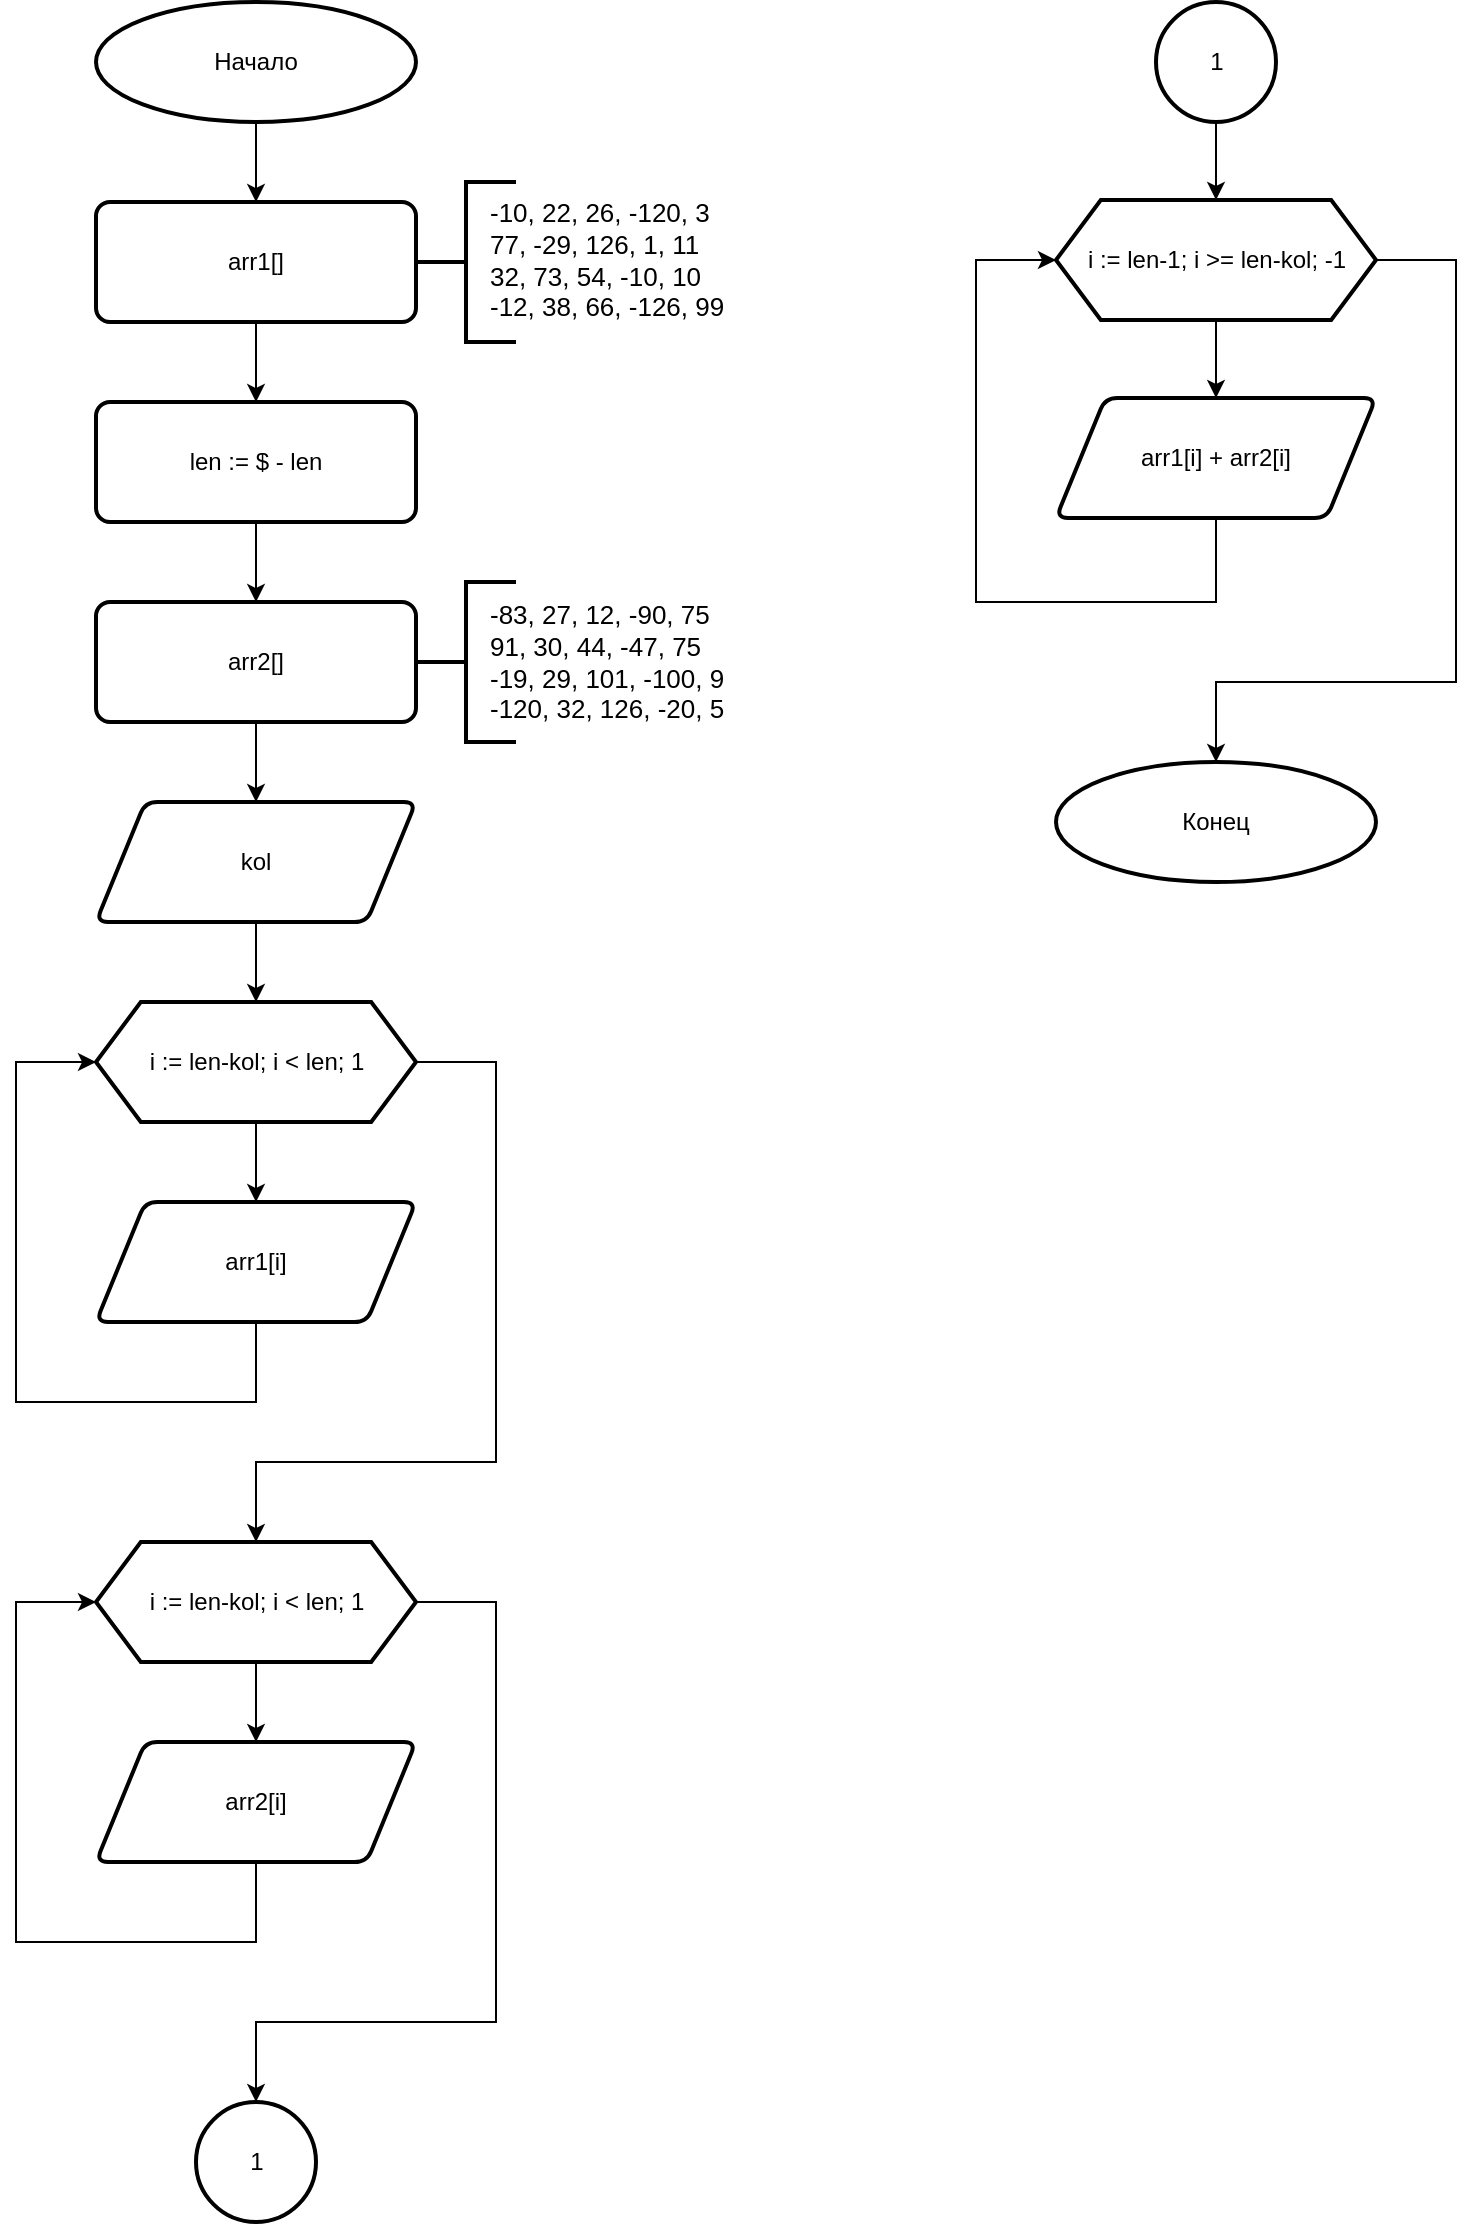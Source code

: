 <mxfile version="12.1.0" type="device" pages="1"><diagram id="0yXGfJSHkqhCLTfec8DN" name="Page-1"><mxGraphModel dx="951" dy="616" grid="1" gridSize="10" guides="1" tooltips="1" connect="1" arrows="1" fold="1" page="1" pageScale="1" pageWidth="1654" pageHeight="2336" math="0" shadow="0"><root><mxCell id="0"/><mxCell id="1" parent="0"/><mxCell id="EfINhTOQe-3GliifSxLj-13" style="edgeStyle=orthogonalEdgeStyle;rounded=0;orthogonalLoop=1;jettySize=auto;html=1;exitX=0.5;exitY=1;exitDx=0;exitDy=0;exitPerimeter=0;entryX=0.5;entryY=0;entryDx=0;entryDy=0;" parent="1" source="EfINhTOQe-3GliifSxLj-1" target="EfINhTOQe-3GliifSxLj-3" edge="1"><mxGeometry relative="1" as="geometry"/></mxCell><mxCell id="EfINhTOQe-3GliifSxLj-1" value="Начало" style="strokeWidth=2;html=1;shape=mxgraph.flowchart.start_1;whiteSpace=wrap;" parent="1" vertex="1"><mxGeometry x="120" y="40" width="160" height="60" as="geometry"/></mxCell><mxCell id="EfINhTOQe-3GliifSxLj-17" style="edgeStyle=orthogonalEdgeStyle;rounded=0;orthogonalLoop=1;jettySize=auto;html=1;exitX=0.5;exitY=1;exitDx=0;exitDy=0;entryX=0.5;entryY=0;entryDx=0;entryDy=0;" parent="1" source="EfINhTOQe-3GliifSxLj-2" target="EfINhTOQe-3GliifSxLj-9" edge="1"><mxGeometry relative="1" as="geometry"/></mxCell><mxCell id="EfINhTOQe-3GliifSxLj-2" value="kol" style="shape=parallelogram;html=1;strokeWidth=2;perimeter=parallelogramPerimeter;whiteSpace=wrap;rounded=1;arcSize=12;size=0.154;" parent="1" vertex="1"><mxGeometry x="120" y="440" width="160" height="60" as="geometry"/></mxCell><mxCell id="EfINhTOQe-3GliifSxLj-14" style="edgeStyle=orthogonalEdgeStyle;rounded=0;orthogonalLoop=1;jettySize=auto;html=1;exitX=0.5;exitY=1;exitDx=0;exitDy=0;entryX=0.5;entryY=0;entryDx=0;entryDy=0;" parent="1" source="EfINhTOQe-3GliifSxLj-3" target="EfINhTOQe-3GliifSxLj-10" edge="1"><mxGeometry relative="1" as="geometry"/></mxCell><mxCell id="EfINhTOQe-3GliifSxLj-3" value="arr1[]" style="rounded=1;whiteSpace=wrap;html=1;absoluteArcSize=1;arcSize=14;strokeWidth=2;" parent="1" vertex="1"><mxGeometry x="120" y="140" width="160" height="60" as="geometry"/></mxCell><mxCell id="EfINhTOQe-3GliifSxLj-16" style="edgeStyle=orthogonalEdgeStyle;rounded=0;orthogonalLoop=1;jettySize=auto;html=1;exitX=0.5;exitY=1;exitDx=0;exitDy=0;entryX=0.5;entryY=0;entryDx=0;entryDy=0;" parent="1" source="EfINhTOQe-3GliifSxLj-4" target="EfINhTOQe-3GliifSxLj-2" edge="1"><mxGeometry relative="1" as="geometry"/></mxCell><mxCell id="EfINhTOQe-3GliifSxLj-4" value="arr2[]" style="rounded=1;whiteSpace=wrap;html=1;absoluteArcSize=1;arcSize=14;strokeWidth=2;" parent="1" vertex="1"><mxGeometry x="120" y="340" width="160" height="60" as="geometry"/></mxCell><mxCell id="EfINhTOQe-3GliifSxLj-5" value="" style="strokeWidth=2;html=1;shape=mxgraph.flowchart.annotation_2;align=left;labelPosition=right;pointerEvents=1;connectable=0;" parent="1" vertex="1"><mxGeometry x="280" y="130" width="50" height="80" as="geometry"/></mxCell><mxCell id="EfINhTOQe-3GliifSxLj-6" value="&lt;span style=&quot;font-family: , &amp;#34;blinkmacsystemfont&amp;#34; , &amp;#34;roboto&amp;#34; , &amp;#34;open sans&amp;#34; , &amp;#34;helvetica neue&amp;#34; , &amp;#34;noto sans armenian&amp;#34; , &amp;#34;noto sans bengali&amp;#34; , &amp;#34;noto sans cherokee&amp;#34; , &amp;#34;noto sans devanagari&amp;#34; , &amp;#34;noto sans ethiopic&amp;#34; , &amp;#34;noto sans georgian&amp;#34; , &amp;#34;noto sans hebrew&amp;#34; , &amp;#34;noto sans kannada&amp;#34; , &amp;#34;noto sans khmer&amp;#34; , &amp;#34;noto sans lao&amp;#34; , &amp;#34;noto sans osmanya&amp;#34; , &amp;#34;noto sans tamil&amp;#34; , &amp;#34;noto sans telugu&amp;#34; , &amp;#34;noto sans thai&amp;#34; , sans-serif ; font-size: 13px ; white-space: normal ; background-color: rgb(255 , 255 , 255)&quot;&gt;-10, 22, 26, -120, 3&lt;/span&gt;&lt;br style=&quot;font-family: , &amp;#34;blinkmacsystemfont&amp;#34; , &amp;#34;roboto&amp;#34; , &amp;#34;open sans&amp;#34; , &amp;#34;helvetica neue&amp;#34; , &amp;#34;noto sans armenian&amp;#34; , &amp;#34;noto sans bengali&amp;#34; , &amp;#34;noto sans cherokee&amp;#34; , &amp;#34;noto sans devanagari&amp;#34; , &amp;#34;noto sans ethiopic&amp;#34; , &amp;#34;noto sans georgian&amp;#34; , &amp;#34;noto sans hebrew&amp;#34; , &amp;#34;noto sans kannada&amp;#34; , &amp;#34;noto sans khmer&amp;#34; , &amp;#34;noto sans lao&amp;#34; , &amp;#34;noto sans osmanya&amp;#34; , &amp;#34;noto sans tamil&amp;#34; , &amp;#34;noto sans telugu&amp;#34; , &amp;#34;noto sans thai&amp;#34; , sans-serif ; font-size: 13px ; white-space: normal ; background-color: rgb(255 , 255 , 255)&quot;&gt;&lt;span style=&quot;font-family: , &amp;#34;blinkmacsystemfont&amp;#34; , &amp;#34;roboto&amp;#34; , &amp;#34;open sans&amp;#34; , &amp;#34;helvetica neue&amp;#34; , &amp;#34;noto sans armenian&amp;#34; , &amp;#34;noto sans bengali&amp;#34; , &amp;#34;noto sans cherokee&amp;#34; , &amp;#34;noto sans devanagari&amp;#34; , &amp;#34;noto sans ethiopic&amp;#34; , &amp;#34;noto sans georgian&amp;#34; , &amp;#34;noto sans hebrew&amp;#34; , &amp;#34;noto sans kannada&amp;#34; , &amp;#34;noto sans khmer&amp;#34; , &amp;#34;noto sans lao&amp;#34; , &amp;#34;noto sans osmanya&amp;#34; , &amp;#34;noto sans tamil&amp;#34; , &amp;#34;noto sans telugu&amp;#34; , &amp;#34;noto sans thai&amp;#34; , sans-serif ; font-size: 13px ; white-space: normal ; background-color: rgb(255 , 255 , 255)&quot;&gt;77, -29, 126, 1, 11&lt;/span&gt;&lt;br style=&quot;font-family: , &amp;#34;blinkmacsystemfont&amp;#34; , &amp;#34;roboto&amp;#34; , &amp;#34;open sans&amp;#34; , &amp;#34;helvetica neue&amp;#34; , &amp;#34;noto sans armenian&amp;#34; , &amp;#34;noto sans bengali&amp;#34; , &amp;#34;noto sans cherokee&amp;#34; , &amp;#34;noto sans devanagari&amp;#34; , &amp;#34;noto sans ethiopic&amp;#34; , &amp;#34;noto sans georgian&amp;#34; , &amp;#34;noto sans hebrew&amp;#34; , &amp;#34;noto sans kannada&amp;#34; , &amp;#34;noto sans khmer&amp;#34; , &amp;#34;noto sans lao&amp;#34; , &amp;#34;noto sans osmanya&amp;#34; , &amp;#34;noto sans tamil&amp;#34; , &amp;#34;noto sans telugu&amp;#34; , &amp;#34;noto sans thai&amp;#34; , sans-serif ; font-size: 13px ; white-space: normal ; background-color: rgb(255 , 255 , 255)&quot;&gt;&lt;span style=&quot;font-family: , &amp;#34;blinkmacsystemfont&amp;#34; , &amp;#34;roboto&amp;#34; , &amp;#34;open sans&amp;#34; , &amp;#34;helvetica neue&amp;#34; , &amp;#34;noto sans armenian&amp;#34; , &amp;#34;noto sans bengali&amp;#34; , &amp;#34;noto sans cherokee&amp;#34; , &amp;#34;noto sans devanagari&amp;#34; , &amp;#34;noto sans ethiopic&amp;#34; , &amp;#34;noto sans georgian&amp;#34; , &amp;#34;noto sans hebrew&amp;#34; , &amp;#34;noto sans kannada&amp;#34; , &amp;#34;noto sans khmer&amp;#34; , &amp;#34;noto sans lao&amp;#34; , &amp;#34;noto sans osmanya&amp;#34; , &amp;#34;noto sans tamil&amp;#34; , &amp;#34;noto sans telugu&amp;#34; , &amp;#34;noto sans thai&amp;#34; , sans-serif ; font-size: 13px ; white-space: normal ; background-color: rgb(255 , 255 , 255)&quot;&gt;32, 73, 54, -10, 10&lt;/span&gt;&lt;br style=&quot;font-family: , &amp;#34;blinkmacsystemfont&amp;#34; , &amp;#34;roboto&amp;#34; , &amp;#34;open sans&amp;#34; , &amp;#34;helvetica neue&amp;#34; , &amp;#34;noto sans armenian&amp;#34; , &amp;#34;noto sans bengali&amp;#34; , &amp;#34;noto sans cherokee&amp;#34; , &amp;#34;noto sans devanagari&amp;#34; , &amp;#34;noto sans ethiopic&amp;#34; , &amp;#34;noto sans georgian&amp;#34; , &amp;#34;noto sans hebrew&amp;#34; , &amp;#34;noto sans kannada&amp;#34; , &amp;#34;noto sans khmer&amp;#34; , &amp;#34;noto sans lao&amp;#34; , &amp;#34;noto sans osmanya&amp;#34; , &amp;#34;noto sans tamil&amp;#34; , &amp;#34;noto sans telugu&amp;#34; , &amp;#34;noto sans thai&amp;#34; , sans-serif ; font-size: 13px ; white-space: normal ; background-color: rgb(255 , 255 , 255)&quot;&gt;&lt;span style=&quot;font-family: , &amp;#34;blinkmacsystemfont&amp;#34; , &amp;#34;roboto&amp;#34; , &amp;#34;open sans&amp;#34; , &amp;#34;helvetica neue&amp;#34; , &amp;#34;noto sans armenian&amp;#34; , &amp;#34;noto sans bengali&amp;#34; , &amp;#34;noto sans cherokee&amp;#34; , &amp;#34;noto sans devanagari&amp;#34; , &amp;#34;noto sans ethiopic&amp;#34; , &amp;#34;noto sans georgian&amp;#34; , &amp;#34;noto sans hebrew&amp;#34; , &amp;#34;noto sans kannada&amp;#34; , &amp;#34;noto sans khmer&amp;#34; , &amp;#34;noto sans lao&amp;#34; , &amp;#34;noto sans osmanya&amp;#34; , &amp;#34;noto sans tamil&amp;#34; , &amp;#34;noto sans telugu&amp;#34; , &amp;#34;noto sans thai&amp;#34; , sans-serif ; font-size: 13px ; white-space: normal ; background-color: rgb(255 , 255 , 255)&quot;&gt;-12, 38, 66, -126, 99&lt;/span&gt;" style="text;html=1;strokeColor=none;fillColor=none;align=left;verticalAlign=middle;whiteSpace=wrap;rounded=0;" parent="1" vertex="1"><mxGeometry x="315" y="134" width="145" height="70" as="geometry"/></mxCell><mxCell id="EfINhTOQe-3GliifSxLj-7" value="" style="strokeWidth=2;html=1;shape=mxgraph.flowchart.annotation_2;align=left;labelPosition=right;pointerEvents=1;connectable=0;" parent="1" vertex="1"><mxGeometry x="280" y="330" width="50" height="80" as="geometry"/></mxCell><mxCell id="EfINhTOQe-3GliifSxLj-8" value="&lt;span style=&quot;font-family: , &amp;#34;blinkmacsystemfont&amp;#34; , &amp;#34;roboto&amp;#34; , &amp;#34;open sans&amp;#34; , &amp;#34;helvetica neue&amp;#34; , &amp;#34;noto sans armenian&amp;#34; , &amp;#34;noto sans bengali&amp;#34; , &amp;#34;noto sans cherokee&amp;#34; , &amp;#34;noto sans devanagari&amp;#34; , &amp;#34;noto sans ethiopic&amp;#34; , &amp;#34;noto sans georgian&amp;#34; , &amp;#34;noto sans hebrew&amp;#34; , &amp;#34;noto sans kannada&amp;#34; , &amp;#34;noto sans khmer&amp;#34; , &amp;#34;noto sans lao&amp;#34; , &amp;#34;noto sans osmanya&amp;#34; , &amp;#34;noto sans tamil&amp;#34; , &amp;#34;noto sans telugu&amp;#34; , &amp;#34;noto sans thai&amp;#34; , sans-serif ; font-size: 13px ; background-color: rgb(255 , 255 , 255)&quot;&gt;-83, 27, 12, -90, 75&lt;/span&gt;&lt;br style=&quot;font-family: , &amp;#34;blinkmacsystemfont&amp;#34; , &amp;#34;roboto&amp;#34; , &amp;#34;open sans&amp;#34; , &amp;#34;helvetica neue&amp;#34; , &amp;#34;noto sans armenian&amp;#34; , &amp;#34;noto sans bengali&amp;#34; , &amp;#34;noto sans cherokee&amp;#34; , &amp;#34;noto sans devanagari&amp;#34; , &amp;#34;noto sans ethiopic&amp;#34; , &amp;#34;noto sans georgian&amp;#34; , &amp;#34;noto sans hebrew&amp;#34; , &amp;#34;noto sans kannada&amp;#34; , &amp;#34;noto sans khmer&amp;#34; , &amp;#34;noto sans lao&amp;#34; , &amp;#34;noto sans osmanya&amp;#34; , &amp;#34;noto sans tamil&amp;#34; , &amp;#34;noto sans telugu&amp;#34; , &amp;#34;noto sans thai&amp;#34; , sans-serif ; font-size: 13px ; background-color: rgb(255 , 255 , 255)&quot;&gt;&lt;span style=&quot;font-family: , &amp;#34;blinkmacsystemfont&amp;#34; , &amp;#34;roboto&amp;#34; , &amp;#34;open sans&amp;#34; , &amp;#34;helvetica neue&amp;#34; , &amp;#34;noto sans armenian&amp;#34; , &amp;#34;noto sans bengali&amp;#34; , &amp;#34;noto sans cherokee&amp;#34; , &amp;#34;noto sans devanagari&amp;#34; , &amp;#34;noto sans ethiopic&amp;#34; , &amp;#34;noto sans georgian&amp;#34; , &amp;#34;noto sans hebrew&amp;#34; , &amp;#34;noto sans kannada&amp;#34; , &amp;#34;noto sans khmer&amp;#34; , &amp;#34;noto sans lao&amp;#34; , &amp;#34;noto sans osmanya&amp;#34; , &amp;#34;noto sans tamil&amp;#34; , &amp;#34;noto sans telugu&amp;#34; , &amp;#34;noto sans thai&amp;#34; , sans-serif ; font-size: 13px ; background-color: rgb(255 , 255 , 255)&quot;&gt;91, 30, 44, -47, 75&lt;/span&gt;&lt;br style=&quot;font-family: , &amp;#34;blinkmacsystemfont&amp;#34; , &amp;#34;roboto&amp;#34; , &amp;#34;open sans&amp;#34; , &amp;#34;helvetica neue&amp;#34; , &amp;#34;noto sans armenian&amp;#34; , &amp;#34;noto sans bengali&amp;#34; , &amp;#34;noto sans cherokee&amp;#34; , &amp;#34;noto sans devanagari&amp;#34; , &amp;#34;noto sans ethiopic&amp;#34; , &amp;#34;noto sans georgian&amp;#34; , &amp;#34;noto sans hebrew&amp;#34; , &amp;#34;noto sans kannada&amp;#34; , &amp;#34;noto sans khmer&amp;#34; , &amp;#34;noto sans lao&amp;#34; , &amp;#34;noto sans osmanya&amp;#34; , &amp;#34;noto sans tamil&amp;#34; , &amp;#34;noto sans telugu&amp;#34; , &amp;#34;noto sans thai&amp;#34; , sans-serif ; font-size: 13px ; background-color: rgb(255 , 255 , 255)&quot;&gt;&lt;span style=&quot;font-family: , &amp;#34;blinkmacsystemfont&amp;#34; , &amp;#34;roboto&amp;#34; , &amp;#34;open sans&amp;#34; , &amp;#34;helvetica neue&amp;#34; , &amp;#34;noto sans armenian&amp;#34; , &amp;#34;noto sans bengali&amp;#34; , &amp;#34;noto sans cherokee&amp;#34; , &amp;#34;noto sans devanagari&amp;#34; , &amp;#34;noto sans ethiopic&amp;#34; , &amp;#34;noto sans georgian&amp;#34; , &amp;#34;noto sans hebrew&amp;#34; , &amp;#34;noto sans kannada&amp;#34; , &amp;#34;noto sans khmer&amp;#34; , &amp;#34;noto sans lao&amp;#34; , &amp;#34;noto sans osmanya&amp;#34; , &amp;#34;noto sans tamil&amp;#34; , &amp;#34;noto sans telugu&amp;#34; , &amp;#34;noto sans thai&amp;#34; , sans-serif ; font-size: 13px ; background-color: rgb(255 , 255 , 255)&quot;&gt;-19, 29, 101, -100, 9&lt;/span&gt;&lt;br style=&quot;font-family: , &amp;#34;blinkmacsystemfont&amp;#34; , &amp;#34;roboto&amp;#34; , &amp;#34;open sans&amp;#34; , &amp;#34;helvetica neue&amp;#34; , &amp;#34;noto sans armenian&amp;#34; , &amp;#34;noto sans bengali&amp;#34; , &amp;#34;noto sans cherokee&amp;#34; , &amp;#34;noto sans devanagari&amp;#34; , &amp;#34;noto sans ethiopic&amp;#34; , &amp;#34;noto sans georgian&amp;#34; , &amp;#34;noto sans hebrew&amp;#34; , &amp;#34;noto sans kannada&amp;#34; , &amp;#34;noto sans khmer&amp;#34; , &amp;#34;noto sans lao&amp;#34; , &amp;#34;noto sans osmanya&amp;#34; , &amp;#34;noto sans tamil&amp;#34; , &amp;#34;noto sans telugu&amp;#34; , &amp;#34;noto sans thai&amp;#34; , sans-serif ; font-size: 13px ; background-color: rgb(255 , 255 , 255)&quot;&gt;&lt;span style=&quot;font-family: , &amp;#34;blinkmacsystemfont&amp;#34; , &amp;#34;roboto&amp;#34; , &amp;#34;open sans&amp;#34; , &amp;#34;helvetica neue&amp;#34; , &amp;#34;noto sans armenian&amp;#34; , &amp;#34;noto sans bengali&amp;#34; , &amp;#34;noto sans cherokee&amp;#34; , &amp;#34;noto sans devanagari&amp;#34; , &amp;#34;noto sans ethiopic&amp;#34; , &amp;#34;noto sans georgian&amp;#34; , &amp;#34;noto sans hebrew&amp;#34; , &amp;#34;noto sans kannada&amp;#34; , &amp;#34;noto sans khmer&amp;#34; , &amp;#34;noto sans lao&amp;#34; , &amp;#34;noto sans osmanya&amp;#34; , &amp;#34;noto sans tamil&amp;#34; , &amp;#34;noto sans telugu&amp;#34; , &amp;#34;noto sans thai&amp;#34; , sans-serif ; font-size: 13px ; background-color: rgb(255 , 255 , 255)&quot;&gt;-120, 32, 126, -20, 5&lt;/span&gt;" style="text;html=1;strokeColor=none;fillColor=none;align=left;verticalAlign=middle;whiteSpace=wrap;rounded=0;" parent="1" vertex="1"><mxGeometry x="315" y="335" width="135" height="70" as="geometry"/></mxCell><mxCell id="EfINhTOQe-3GliifSxLj-18" style="edgeStyle=orthogonalEdgeStyle;rounded=0;orthogonalLoop=1;jettySize=auto;html=1;exitX=0.5;exitY=1;exitDx=0;exitDy=0;entryX=0.5;entryY=0;entryDx=0;entryDy=0;" parent="1" source="EfINhTOQe-3GliifSxLj-9" target="EfINhTOQe-3GliifSxLj-11" edge="1"><mxGeometry relative="1" as="geometry"/></mxCell><mxCell id="EfINhTOQe-3GliifSxLj-23" style="edgeStyle=orthogonalEdgeStyle;rounded=0;orthogonalLoop=1;jettySize=auto;html=1;exitX=1;exitY=0.5;exitDx=0;exitDy=0;entryX=0.5;entryY=0;entryDx=0;entryDy=0;" parent="1" source="EfINhTOQe-3GliifSxLj-9" target="EfINhTOQe-3GliifSxLj-20" edge="1"><mxGeometry relative="1" as="geometry"><Array as="points"><mxPoint x="320" y="570"/><mxPoint x="320" y="770"/><mxPoint x="200" y="770"/></Array></mxGeometry></mxCell><mxCell id="EfINhTOQe-3GliifSxLj-9" value="i := len-kol; i &amp;lt; len; 1" style="verticalLabelPosition=middle;verticalAlign=middle;html=1;strokeWidth=2;shape=hexagon;perimeter=hexagonPerimeter2;arcSize=6;size=0.14;labelPosition=center;align=center;" parent="1" vertex="1"><mxGeometry x="120" y="540" width="160" height="60" as="geometry"/></mxCell><mxCell id="EfINhTOQe-3GliifSxLj-15" style="edgeStyle=orthogonalEdgeStyle;rounded=0;orthogonalLoop=1;jettySize=auto;html=1;exitX=0.5;exitY=1;exitDx=0;exitDy=0;entryX=0.5;entryY=0;entryDx=0;entryDy=0;" parent="1" source="EfINhTOQe-3GliifSxLj-10" target="EfINhTOQe-3GliifSxLj-4" edge="1"><mxGeometry relative="1" as="geometry"/></mxCell><mxCell id="EfINhTOQe-3GliifSxLj-10" value="len := $ - len" style="rounded=1;whiteSpace=wrap;html=1;absoluteArcSize=1;arcSize=14;strokeWidth=2;" parent="1" vertex="1"><mxGeometry x="120" y="240" width="160" height="60" as="geometry"/></mxCell><mxCell id="EfINhTOQe-3GliifSxLj-12" style="edgeStyle=orthogonalEdgeStyle;rounded=0;orthogonalLoop=1;jettySize=auto;html=1;exitX=0.5;exitY=1;exitDx=0;exitDy=0;entryX=0;entryY=0.5;entryDx=0;entryDy=0;" parent="1" source="EfINhTOQe-3GliifSxLj-11" target="EfINhTOQe-3GliifSxLj-9" edge="1"><mxGeometry relative="1" as="geometry"><Array as="points"><mxPoint x="200" y="740"/><mxPoint x="80" y="740"/><mxPoint x="80" y="570"/></Array></mxGeometry></mxCell><mxCell id="EfINhTOQe-3GliifSxLj-11" value="arr1[i]" style="shape=parallelogram;html=1;strokeWidth=2;perimeter=parallelogramPerimeter;whiteSpace=wrap;rounded=1;arcSize=12;size=0.154;" parent="1" vertex="1"><mxGeometry x="120" y="640" width="160" height="60" as="geometry"/></mxCell><mxCell id="EfINhTOQe-3GliifSxLj-19" style="edgeStyle=orthogonalEdgeStyle;rounded=0;orthogonalLoop=1;jettySize=auto;html=1;exitX=0.5;exitY=1;exitDx=0;exitDy=0;entryX=0.5;entryY=0;entryDx=0;entryDy=0;" parent="1" source="EfINhTOQe-3GliifSxLj-20" target="EfINhTOQe-3GliifSxLj-22" edge="1"><mxGeometry relative="1" as="geometry"/></mxCell><mxCell id="EfINhTOQe-3GliifSxLj-27" style="edgeStyle=orthogonalEdgeStyle;rounded=0;orthogonalLoop=1;jettySize=auto;html=1;exitX=1;exitY=0.5;exitDx=0;exitDy=0;entryX=0.5;entryY=0;entryDx=0;entryDy=0;entryPerimeter=0;" parent="1" source="EfINhTOQe-3GliifSxLj-20" target="EfINhTOQe-3GliifSxLj-26" edge="1"><mxGeometry relative="1" as="geometry"><Array as="points"><mxPoint x="320" y="840"/><mxPoint x="320" y="1050"/><mxPoint x="200" y="1050"/></Array></mxGeometry></mxCell><mxCell id="EfINhTOQe-3GliifSxLj-20" value="i := len-kol; i &amp;lt; len; 1" style="verticalLabelPosition=middle;verticalAlign=middle;html=1;strokeWidth=2;shape=hexagon;perimeter=hexagonPerimeter2;arcSize=6;size=0.14;labelPosition=center;align=center;" parent="1" vertex="1"><mxGeometry x="120" y="810" width="160" height="60" as="geometry"/></mxCell><mxCell id="EfINhTOQe-3GliifSxLj-21" style="edgeStyle=orthogonalEdgeStyle;rounded=0;orthogonalLoop=1;jettySize=auto;html=1;exitX=0.5;exitY=1;exitDx=0;exitDy=0;entryX=0;entryY=0.5;entryDx=0;entryDy=0;" parent="1" source="EfINhTOQe-3GliifSxLj-22" target="EfINhTOQe-3GliifSxLj-20" edge="1"><mxGeometry relative="1" as="geometry"><Array as="points"><mxPoint x="200" y="1010"/><mxPoint x="80" y="1010"/><mxPoint x="80" y="840"/></Array></mxGeometry></mxCell><mxCell id="EfINhTOQe-3GliifSxLj-22" value="arr2[i]" style="shape=parallelogram;html=1;strokeWidth=2;perimeter=parallelogramPerimeter;whiteSpace=wrap;rounded=1;arcSize=12;size=0.154;" parent="1" vertex="1"><mxGeometry x="120" y="910" width="160" height="60" as="geometry"/></mxCell><mxCell id="EfINhTOQe-3GliifSxLj-26" value="1" style="verticalLabelPosition=middle;verticalAlign=middle;html=1;strokeWidth=2;shape=mxgraph.flowchart.on-page_reference;labelPosition=center;align=center;" parent="1" vertex="1"><mxGeometry x="170" y="1090" width="60" height="60" as="geometry"/></mxCell><mxCell id="EfINhTOQe-3GliifSxLj-35" style="edgeStyle=orthogonalEdgeStyle;rounded=0;orthogonalLoop=1;jettySize=auto;html=1;exitX=0.5;exitY=1;exitDx=0;exitDy=0;exitPerimeter=0;entryX=0.5;entryY=0;entryDx=0;entryDy=0;" parent="1" source="EfINhTOQe-3GliifSxLj-28" target="EfINhTOQe-3GliifSxLj-29" edge="1"><mxGeometry relative="1" as="geometry"/></mxCell><mxCell id="EfINhTOQe-3GliifSxLj-28" value="1" style="verticalLabelPosition=middle;verticalAlign=middle;html=1;strokeWidth=2;shape=mxgraph.flowchart.on-page_reference;labelPosition=center;align=center;" parent="1" vertex="1"><mxGeometry x="650" y="40" width="60" height="60" as="geometry"/></mxCell><mxCell id="EfINhTOQe-3GliifSxLj-31" style="edgeStyle=orthogonalEdgeStyle;rounded=0;orthogonalLoop=1;jettySize=auto;html=1;exitX=0.5;exitY=1;exitDx=0;exitDy=0;entryX=0.5;entryY=0;entryDx=0;entryDy=0;" parent="1" source="EfINhTOQe-3GliifSxLj-29" target="EfINhTOQe-3GliifSxLj-30" edge="1"><mxGeometry relative="1" as="geometry"/></mxCell><mxCell id="EfINhTOQe-3GliifSxLj-34" style="edgeStyle=orthogonalEdgeStyle;rounded=0;orthogonalLoop=1;jettySize=auto;html=1;exitX=1;exitY=0.5;exitDx=0;exitDy=0;entryX=0.5;entryY=0;entryDx=0;entryDy=0;entryPerimeter=0;" parent="1" source="EfINhTOQe-3GliifSxLj-29" target="EfINhTOQe-3GliifSxLj-33" edge="1"><mxGeometry relative="1" as="geometry"><Array as="points"><mxPoint x="800" y="169"/><mxPoint x="800" y="380"/><mxPoint x="680" y="380"/></Array></mxGeometry></mxCell><mxCell id="EfINhTOQe-3GliifSxLj-29" value="i := len-1; i &amp;gt;= len-kol; -1" style="verticalLabelPosition=middle;verticalAlign=middle;html=1;strokeWidth=2;shape=hexagon;perimeter=hexagonPerimeter2;arcSize=6;size=0.14;labelPosition=center;align=center;" parent="1" vertex="1"><mxGeometry x="600" y="139" width="160" height="60" as="geometry"/></mxCell><mxCell id="EfINhTOQe-3GliifSxLj-32" style="edgeStyle=orthogonalEdgeStyle;rounded=0;orthogonalLoop=1;jettySize=auto;html=1;exitX=0.5;exitY=1;exitDx=0;exitDy=0;entryX=0;entryY=0.5;entryDx=0;entryDy=0;" parent="1" source="EfINhTOQe-3GliifSxLj-30" target="EfINhTOQe-3GliifSxLj-29" edge="1"><mxGeometry relative="1" as="geometry"><mxPoint x="570" y="200" as="targetPoint"/><Array as="points"><mxPoint x="680" y="340"/><mxPoint x="560" y="340"/><mxPoint x="560" y="169"/></Array></mxGeometry></mxCell><mxCell id="EfINhTOQe-3GliifSxLj-30" value="arr1[i] + arr2[i]" style="shape=parallelogram;html=1;strokeWidth=2;perimeter=parallelogramPerimeter;whiteSpace=wrap;rounded=1;arcSize=12;size=0.154;" parent="1" vertex="1"><mxGeometry x="600" y="238" width="160" height="60" as="geometry"/></mxCell><mxCell id="EfINhTOQe-3GliifSxLj-33" value="Конец" style="strokeWidth=2;html=1;shape=mxgraph.flowchart.start_1;whiteSpace=wrap;" parent="1" vertex="1"><mxGeometry x="600" y="420" width="160" height="60" as="geometry"/></mxCell></root></mxGraphModel></diagram></mxfile>